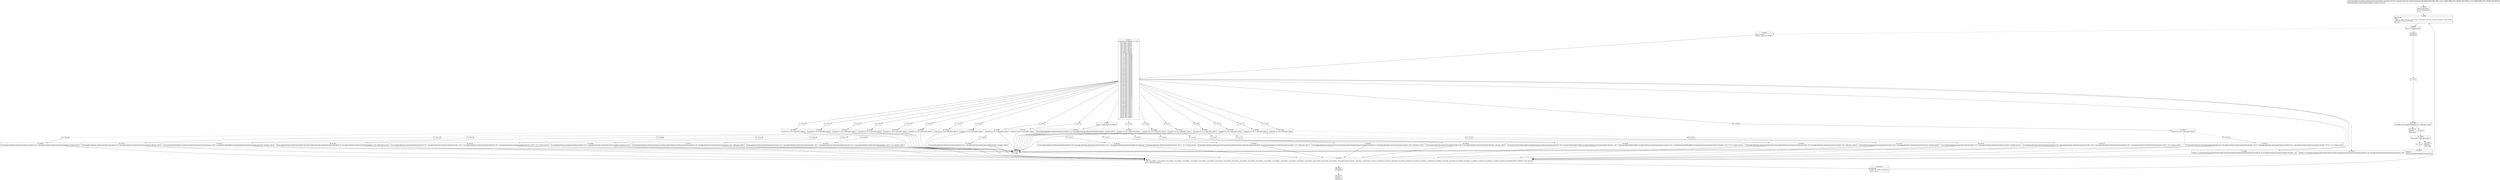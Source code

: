 digraph "CFG forcom.google.android.gms.internal.measurement.zzgm.equals(Ljava\/lang\/Object;Ljava\/lang\/Object;)Z" {
Node_0 [shape=record,label="{0\:\ 0x0000|MTH_ENTER_BLOCK\l|int r0 = r9.zzakj.length\lr2 = 0\l}"];
Node_1 [shape=record,label="{1\:\ 0x0005|LOOP_START\lPHI: r2 \l  PHI: (r2v1 int) = (r2v0 int), (r2v4 int) binds: [B:0:0x0000, B:86:0x01c5] A[DONT_GENERATE, DONT_INLINE]\lLOOP:0: B:1:0x0005\-\>B:86:0x01c5\l|r3 = true\l}"];
Node_2 [shape=record,label="{2\:\ 0x0006|if (r2 \>= r0) goto L_0x01c9\l}"];
Node_3 [shape=record,label="{3\:\ 0x0008|int r4 = zzca(r2)\llong r6 = (long) (r4 & 1048575)\l}"];
Node_4 [shape=record,label="{4\:\ 0x0017|switch(((r4 & 267386880) \>\>\> 20)) \{\l    case 0: goto L_0x01a7;\l    case 1: goto L_0x018e;\l    case 2: goto L_0x017b;\l    case 3: goto L_0x0168;\l    case 4: goto L_0x0157;\l    case 5: goto L_0x0144;\l    case 6: goto L_0x0132;\l    case 7: goto L_0x0120;\l    case 8: goto L_0x010a;\l    case 9: goto L_0x00f4;\l    case 10: goto L_0x00de;\l    case 11: goto L_0x00cc;\l    case 12: goto L_0x00ba;\l    case 13: goto L_0x00a8;\l    case 14: goto L_0x0094;\l    case 15: goto L_0x0082;\l    case 16: goto L_0x006e;\l    case 17: goto L_0x0058;\l    case 18: goto L_0x004a;\l    case 19: goto L_0x004a;\l    case 20: goto L_0x004a;\l    case 21: goto L_0x004a;\l    case 22: goto L_0x004a;\l    case 23: goto L_0x004a;\l    case 24: goto L_0x004a;\l    case 25: goto L_0x004a;\l    case 26: goto L_0x004a;\l    case 27: goto L_0x004a;\l    case 28: goto L_0x004a;\l    case 29: goto L_0x004a;\l    case 30: goto L_0x004a;\l    case 31: goto L_0x004a;\l    case 32: goto L_0x004a;\l    case 33: goto L_0x004a;\l    case 34: goto L_0x004a;\l    case 35: goto L_0x004a;\l    case 36: goto L_0x004a;\l    case 37: goto L_0x004a;\l    case 38: goto L_0x004a;\l    case 39: goto L_0x004a;\l    case 40: goto L_0x004a;\l    case 41: goto L_0x004a;\l    case 42: goto L_0x004a;\l    case 43: goto L_0x004a;\l    case 44: goto L_0x004a;\l    case 45: goto L_0x004a;\l    case 46: goto L_0x004a;\l    case 47: goto L_0x004a;\l    case 48: goto L_0x004a;\l    case 49: goto L_0x004a;\l    case 50: goto L_0x003c;\l    case 51: goto L_0x001c;\l    case 52: goto L_0x001c;\l    case 53: goto L_0x001c;\l    case 54: goto L_0x001c;\l    case 55: goto L_0x001c;\l    case 56: goto L_0x001c;\l    case 57: goto L_0x001c;\l    case 58: goto L_0x001c;\l    case 59: goto L_0x001c;\l    case 60: goto L_0x001c;\l    case 61: goto L_0x001c;\l    case 62: goto L_0x001c;\l    case 63: goto L_0x001c;\l    case 64: goto L_0x001c;\l    case 65: goto L_0x001c;\l    case 66: goto L_0x001c;\l    case 67: goto L_0x001c;\l    case 68: goto L_0x001c;\l    default: goto L_0x001a;\l\}\l}"];
Node_5 [shape=record,label="{5\:\ 0x001c|long r4 = (long) (zzcb(r2) & 1048575)\l}"];
Node_6 [shape=record,label="{6\:\ 0x002a|if (com.google.android.gms.internal.measurement.zzhv.zzk(r10, r4) != com.google.android.gms.internal.measurement.zzhv.zzk(r11, r4)) goto L_0x01c1\l}"];
Node_7 [shape=record,label="{7\:\ 0x002c}"];
Node_8 [shape=record,label="{8\:\ 0x0038|if (com.google.android.gms.internal.measurement.zzgz.zzd(com.google.android.gms.internal.measurement.zzhv.zzp(r10, r6), com.google.android.gms.internal.measurement.zzhv.zzp(r11, r6)) != false) goto L_0x01c2\l}"];
Node_9 [shape=record,label="{9\:\ 0x003c|boolean r3 = com.google.android.gms.internal.measurement.zzgz.zzd(com.google.android.gms.internal.measurement.zzhv.zzp(r10, r6), com.google.android.gms.internal.measurement.zzhv.zzp(r11, r6))\l}"];
Node_10 [shape=record,label="{10\:\ 0x004a|boolean r3 = com.google.android.gms.internal.measurement.zzgz.zzd(com.google.android.gms.internal.measurement.zzhv.zzp(r10, r6), com.google.android.gms.internal.measurement.zzhv.zzp(r11, r6))\l}"];
Node_11 [shape=record,label="{11\:\ 0x0058}"];
Node_12 [shape=record,label="{12\:\ 0x005c|if (zzc(r10, r11, r2) == false) goto L_0x01c1\l}"];
Node_13 [shape=record,label="{13\:\ 0x005e}"];
Node_14 [shape=record,label="{14\:\ 0x006a|if (com.google.android.gms.internal.measurement.zzgz.zzd(com.google.android.gms.internal.measurement.zzhv.zzp(r10, r6), com.google.android.gms.internal.measurement.zzhv.zzp(r11, r6)) != false) goto L_0x01c2\l}"];
Node_15 [shape=record,label="{15\:\ 0x006e}"];
Node_16 [shape=record,label="{16\:\ 0x0072|if (zzc(r10, r11, r2) == false) goto L_0x01c1\l}"];
Node_17 [shape=record,label="{17\:\ 0x0074}"];
Node_18 [shape=record,label="{18\:\ 0x007e|if ((com.google.android.gms.internal.measurement.zzhv.zzl(r10, r6) \> com.google.android.gms.internal.measurement.zzhv.zzl(r11, r6) ? 1 : (com.google.android.gms.internal.measurement.zzhv.zzl(r10, r6) == com.google.android.gms.internal.measurement.zzhv.zzl(r11, r6) ? 0 : \-1)) == 0) goto L_0x01c2\l}"];
Node_19 [shape=record,label="{19\:\ 0x0082}"];
Node_20 [shape=record,label="{20\:\ 0x0086|if (zzc(r10, r11, r2) == false) goto L_0x01c1\l}"];
Node_21 [shape=record,label="{21\:\ 0x0088}"];
Node_22 [shape=record,label="{22\:\ 0x0090|if (com.google.android.gms.internal.measurement.zzhv.zzk(r10, r6) == com.google.android.gms.internal.measurement.zzhv.zzk(r11, r6)) goto L_0x01c2\l}"];
Node_23 [shape=record,label="{23\:\ 0x0094}"];
Node_24 [shape=record,label="{24\:\ 0x0098|if (zzc(r10, r11, r2) == false) goto L_0x01c1\l}"];
Node_25 [shape=record,label="{25\:\ 0x009a}"];
Node_26 [shape=record,label="{26\:\ 0x00a4|if ((com.google.android.gms.internal.measurement.zzhv.zzl(r10, r6) \> com.google.android.gms.internal.measurement.zzhv.zzl(r11, r6) ? 1 : (com.google.android.gms.internal.measurement.zzhv.zzl(r10, r6) == com.google.android.gms.internal.measurement.zzhv.zzl(r11, r6) ? 0 : \-1)) == 0) goto L_0x01c2\l}"];
Node_27 [shape=record,label="{27\:\ 0x00a8}"];
Node_28 [shape=record,label="{28\:\ 0x00ac|if (zzc(r10, r11, r2) == false) goto L_0x01c1\l}"];
Node_29 [shape=record,label="{29\:\ 0x00ae}"];
Node_30 [shape=record,label="{30\:\ 0x00b6|if (com.google.android.gms.internal.measurement.zzhv.zzk(r10, r6) == com.google.android.gms.internal.measurement.zzhv.zzk(r11, r6)) goto L_0x01c2\l}"];
Node_31 [shape=record,label="{31\:\ 0x00ba}"];
Node_32 [shape=record,label="{32\:\ 0x00be|if (zzc(r10, r11, r2) == false) goto L_0x01c1\l}"];
Node_33 [shape=record,label="{33\:\ 0x00c0}"];
Node_34 [shape=record,label="{34\:\ 0x00c8|if (com.google.android.gms.internal.measurement.zzhv.zzk(r10, r6) == com.google.android.gms.internal.measurement.zzhv.zzk(r11, r6)) goto L_0x01c2\l}"];
Node_35 [shape=record,label="{35\:\ 0x00cc}"];
Node_36 [shape=record,label="{36\:\ 0x00d0|if (zzc(r10, r11, r2) == false) goto L_0x01c1\l}"];
Node_37 [shape=record,label="{37\:\ 0x00d2}"];
Node_38 [shape=record,label="{38\:\ 0x00da|if (com.google.android.gms.internal.measurement.zzhv.zzk(r10, r6) == com.google.android.gms.internal.measurement.zzhv.zzk(r11, r6)) goto L_0x01c2\l}"];
Node_39 [shape=record,label="{39\:\ 0x00de}"];
Node_40 [shape=record,label="{40\:\ 0x00e2|if (zzc(r10, r11, r2) == false) goto L_0x01c1\l}"];
Node_41 [shape=record,label="{41\:\ 0x00e4}"];
Node_42 [shape=record,label="{42\:\ 0x00f0|if (com.google.android.gms.internal.measurement.zzgz.zzd(com.google.android.gms.internal.measurement.zzhv.zzp(r10, r6), com.google.android.gms.internal.measurement.zzhv.zzp(r11, r6)) != false) goto L_0x01c2\l}"];
Node_43 [shape=record,label="{43\:\ 0x00f4}"];
Node_44 [shape=record,label="{44\:\ 0x00f8|if (zzc(r10, r11, r2) == false) goto L_0x01c1\l}"];
Node_45 [shape=record,label="{45\:\ 0x00fa}"];
Node_46 [shape=record,label="{46\:\ 0x0106|if (com.google.android.gms.internal.measurement.zzgz.zzd(com.google.android.gms.internal.measurement.zzhv.zzp(r10, r6), com.google.android.gms.internal.measurement.zzhv.zzp(r11, r6)) != false) goto L_0x01c2\l}"];
Node_47 [shape=record,label="{47\:\ 0x010a}"];
Node_48 [shape=record,label="{48\:\ 0x010e|if (zzc(r10, r11, r2) == false) goto L_0x01c1\l}"];
Node_49 [shape=record,label="{49\:\ 0x0110}"];
Node_50 [shape=record,label="{50\:\ 0x011c|if (com.google.android.gms.internal.measurement.zzgz.zzd(com.google.android.gms.internal.measurement.zzhv.zzp(r10, r6), com.google.android.gms.internal.measurement.zzhv.zzp(r11, r6)) != false) goto L_0x01c2\l}"];
Node_51 [shape=record,label="{51\:\ 0x0120}"];
Node_52 [shape=record,label="{52\:\ 0x0124|if (zzc(r10, r11, r2) == false) goto L_0x01c1\l}"];
Node_53 [shape=record,label="{53\:\ 0x0126}"];
Node_54 [shape=record,label="{54\:\ 0x012e|if (com.google.android.gms.internal.measurement.zzhv.zzm(r10, r6) == com.google.android.gms.internal.measurement.zzhv.zzm(r11, r6)) goto L_0x01c2\l}"];
Node_55 [shape=record,label="{55\:\ 0x0132}"];
Node_56 [shape=record,label="{56\:\ 0x0136|if (zzc(r10, r11, r2) == false) goto L_0x01c1\l}"];
Node_57 [shape=record,label="{57\:\ 0x0138}"];
Node_58 [shape=record,label="{58\:\ 0x0140|if (com.google.android.gms.internal.measurement.zzhv.zzk(r10, r6) == com.google.android.gms.internal.measurement.zzhv.zzk(r11, r6)) goto L_0x01c2\l}"];
Node_59 [shape=record,label="{59\:\ 0x0144}"];
Node_60 [shape=record,label="{60\:\ 0x0148|if (zzc(r10, r11, r2) == false) goto L_0x01c1\l}"];
Node_61 [shape=record,label="{61\:\ 0x014a}"];
Node_62 [shape=record,label="{62\:\ 0x0154|if ((com.google.android.gms.internal.measurement.zzhv.zzl(r10, r6) \> com.google.android.gms.internal.measurement.zzhv.zzl(r11, r6) ? 1 : (com.google.android.gms.internal.measurement.zzhv.zzl(r10, r6) == com.google.android.gms.internal.measurement.zzhv.zzl(r11, r6) ? 0 : \-1)) == 0) goto L_0x01c2\l}"];
Node_63 [shape=record,label="{63\:\ 0x0157}"];
Node_64 [shape=record,label="{64\:\ 0x015b|if (zzc(r10, r11, r2) == false) goto L_0x01c1\l}"];
Node_65 [shape=record,label="{65\:\ 0x015d}"];
Node_66 [shape=record,label="{66\:\ 0x0165|if (com.google.android.gms.internal.measurement.zzhv.zzk(r10, r6) == com.google.android.gms.internal.measurement.zzhv.zzk(r11, r6)) goto L_0x01c2\l}"];
Node_67 [shape=record,label="{67\:\ 0x0168}"];
Node_68 [shape=record,label="{68\:\ 0x016c|if (zzc(r10, r11, r2) == false) goto L_0x01c1\l}"];
Node_69 [shape=record,label="{69\:\ 0x016e}"];
Node_70 [shape=record,label="{70\:\ 0x0178|if ((com.google.android.gms.internal.measurement.zzhv.zzl(r10, r6) \> com.google.android.gms.internal.measurement.zzhv.zzl(r11, r6) ? 1 : (com.google.android.gms.internal.measurement.zzhv.zzl(r10, r6) == com.google.android.gms.internal.measurement.zzhv.zzl(r11, r6) ? 0 : \-1)) == 0) goto L_0x01c2\l}"];
Node_71 [shape=record,label="{71\:\ 0x017b}"];
Node_72 [shape=record,label="{72\:\ 0x017f|if (zzc(r10, r11, r2) == false) goto L_0x01c1\l}"];
Node_73 [shape=record,label="{73\:\ 0x0181}"];
Node_74 [shape=record,label="{74\:\ 0x018b|if ((com.google.android.gms.internal.measurement.zzhv.zzl(r10, r6) \> com.google.android.gms.internal.measurement.zzhv.zzl(r11, r6) ? 1 : (com.google.android.gms.internal.measurement.zzhv.zzl(r10, r6) == com.google.android.gms.internal.measurement.zzhv.zzl(r11, r6) ? 0 : \-1)) == 0) goto L_0x01c2\l}"];
Node_75 [shape=record,label="{75\:\ 0x018e}"];
Node_76 [shape=record,label="{76\:\ 0x0192|if (zzc(r10, r11, r2) == false) goto L_0x01c1\l}"];
Node_77 [shape=record,label="{77\:\ 0x0194}"];
Node_78 [shape=record,label="{78\:\ 0x01a4|if (java.lang.Float.floatToIntBits(com.google.android.gms.internal.measurement.zzhv.zzn(r10, r6)) == java.lang.Float.floatToIntBits(com.google.android.gms.internal.measurement.zzhv.zzn(r11, r6))) goto L_0x01c2\l}"];
Node_79 [shape=record,label="{79\:\ 0x01a7}"];
Node_80 [shape=record,label="{80\:\ 0x01ab|if (zzc(r10, r11, r2) == false) goto L_0x01c1\l}"];
Node_81 [shape=record,label="{81\:\ 0x01ad}"];
Node_82 [shape=record,label="{82\:\ 0x01bf|if ((java.lang.Double.doubleToLongBits(com.google.android.gms.internal.measurement.zzhv.zzo(r10, r6)) \> java.lang.Double.doubleToLongBits(com.google.android.gms.internal.measurement.zzhv.zzo(r11, r6)) ? 1 : (java.lang.Double.doubleToLongBits(com.google.android.gms.internal.measurement.zzhv.zzo(r10, r6)) == java.lang.Double.doubleToLongBits(com.google.android.gms.internal.measurement.zzhv.zzo(r11, r6)) ? 0 : \-1)) == 0) goto L_0x01c2\l}"];
Node_83 [shape=record,label="{83\:\ 0x01c1|r3 = false\l}"];
Node_84 [shape=record,label="{84\:\ 0x01c2|PHI: r3 \l  PHI: (r3v1 boolean) = (r3v0 boolean), (r3v2 boolean), (r3v0 boolean), (r3v0 boolean), (r3v0 boolean), (r3v0 boolean), (r3v0 boolean), (r3v0 boolean), (r3v0 boolean), (r3v0 boolean), (r3v0 boolean), (r3v0 boolean), (r3v0 boolean), (r3v0 boolean), (r3v0 boolean), (r3v0 boolean), (r3v0 boolean), (r3v0 boolean), (r3v0 boolean), (r3v0 boolean), (r3v4 boolean), (r3v6 boolean), (r3v0 boolean) binds: [B:4:0x0017, B:83:0x01c1, B:82:0x01bf, B:78:0x01a4, B:74:0x018b, B:70:0x0178, B:66:0x0165, B:62:0x0154, B:58:0x0140, B:54:0x012e, B:50:0x011c, B:46:0x0106, B:42:0x00f0, B:38:0x00da, B:34:0x00c8, B:30:0x00b6, B:26:0x00a4, B:22:0x0090, B:18:0x007e, B:14:0x006a, B:10:0x004a, B:9:0x003c, B:8:0x0038] A[DONT_GENERATE, DONT_INLINE]\l|if (r3 != false) goto L_0x01c5\l}"];
Node_85 [shape=record,label="{85\:\ 0x01c4|RETURN\l|return false\l}"];
Node_86 [shape=record,label="{86\:\ 0x01c5|LOOP_END\lLOOP:0: B:1:0x0005\-\>B:86:0x01c5\l|int r2 = r2 + 3\l}"];
Node_87 [shape=record,label="{87\:\ 0x01c9}"];
Node_88 [shape=record,label="{88\:\ 0x01d9|if (r9.zzakx.zzx(r10).equals(r9.zzakx.zzx(r11)) != false) goto L_0x01dc\l}"];
Node_89 [shape=record,label="{89\:\ 0x01db|RETURN\l|return false\l}"];
Node_90 [shape=record,label="{90\:\ 0x01dc}"];
Node_91 [shape=record,label="{91\:\ 0x01de|if (r9.zzako == false) goto L_0x01f1\l}"];
Node_92 [shape=record,label="{92\:\ 0x01e0}"];
Node_93 [shape=record,label="{93\:\ 0x01f0|RETURN\l|return r9.zzaky.zzh(r10).equals(r9.zzaky.zzh(r11))\l}"];
Node_94 [shape=record,label="{94\:\ 0x01f1|RETURN\l|return true\l}"];
Node_95 [shape=record,label="{95\:\ 0x01c9|SYNTHETIC\l}"];
Node_96 [shape=record,label="{96\:\ 0x01c4|SYNTHETIC\l}"];
MethodNode[shape=record,label="{public final boolean com.google.android.gms.internal.measurement.zzgm.equals((r9v0 'this' com.google.android.gms.internal.measurement.zzgm A[IMMUTABLE_TYPE, THIS]), (r10v0 T A[IMMUTABLE_TYPE, METHOD_ARGUMENT]), (r11v0 T A[IMMUTABLE_TYPE, METHOD_ARGUMENT]))  | Annotation[SYSTEM, dalvik.annotation.Signature, \{value=[(TT;TT;)Z]\}]\l}"];
MethodNode -> Node_0;
Node_0 -> Node_1;
Node_1 -> Node_2;
Node_2 -> Node_3[style=dashed];
Node_2 -> Node_95;
Node_3 -> Node_4;
Node_4 -> Node_5;
Node_4 -> Node_9;
Node_4 -> Node_10;
Node_4 -> Node_11;
Node_4 -> Node_15;
Node_4 -> Node_19;
Node_4 -> Node_23;
Node_4 -> Node_27;
Node_4 -> Node_31;
Node_4 -> Node_35;
Node_4 -> Node_39;
Node_4 -> Node_43;
Node_4 -> Node_47;
Node_4 -> Node_51;
Node_4 -> Node_55;
Node_4 -> Node_59;
Node_4 -> Node_63;
Node_4 -> Node_67;
Node_4 -> Node_71;
Node_4 -> Node_75;
Node_4 -> Node_79;
Node_4 -> Node_84;
Node_5 -> Node_6;
Node_6 -> Node_7[style=dashed];
Node_6 -> Node_83;
Node_7 -> Node_8;
Node_8 -> Node_84;
Node_8 -> Node_83[style=dashed];
Node_9 -> Node_84;
Node_10 -> Node_84;
Node_11 -> Node_12;
Node_12 -> Node_13[style=dashed];
Node_12 -> Node_83;
Node_13 -> Node_14;
Node_14 -> Node_84;
Node_14 -> Node_83[style=dashed];
Node_15 -> Node_16;
Node_16 -> Node_17[style=dashed];
Node_16 -> Node_83;
Node_17 -> Node_18;
Node_18 -> Node_84;
Node_18 -> Node_83[style=dashed];
Node_19 -> Node_20;
Node_20 -> Node_21[style=dashed];
Node_20 -> Node_83;
Node_21 -> Node_22;
Node_22 -> Node_84;
Node_22 -> Node_83[style=dashed];
Node_23 -> Node_24;
Node_24 -> Node_25[style=dashed];
Node_24 -> Node_83;
Node_25 -> Node_26;
Node_26 -> Node_84;
Node_26 -> Node_83[style=dashed];
Node_27 -> Node_28;
Node_28 -> Node_29[style=dashed];
Node_28 -> Node_83;
Node_29 -> Node_30;
Node_30 -> Node_84;
Node_30 -> Node_83[style=dashed];
Node_31 -> Node_32;
Node_32 -> Node_33[style=dashed];
Node_32 -> Node_83;
Node_33 -> Node_34;
Node_34 -> Node_84;
Node_34 -> Node_83[style=dashed];
Node_35 -> Node_36;
Node_36 -> Node_37[style=dashed];
Node_36 -> Node_83;
Node_37 -> Node_38;
Node_38 -> Node_84;
Node_38 -> Node_83[style=dashed];
Node_39 -> Node_40;
Node_40 -> Node_41[style=dashed];
Node_40 -> Node_83;
Node_41 -> Node_42;
Node_42 -> Node_84;
Node_42 -> Node_83[style=dashed];
Node_43 -> Node_44;
Node_44 -> Node_45[style=dashed];
Node_44 -> Node_83;
Node_45 -> Node_46;
Node_46 -> Node_84;
Node_46 -> Node_83[style=dashed];
Node_47 -> Node_48;
Node_48 -> Node_49[style=dashed];
Node_48 -> Node_83;
Node_49 -> Node_50;
Node_50 -> Node_84;
Node_50 -> Node_83[style=dashed];
Node_51 -> Node_52;
Node_52 -> Node_53[style=dashed];
Node_52 -> Node_83;
Node_53 -> Node_54;
Node_54 -> Node_84;
Node_54 -> Node_83[style=dashed];
Node_55 -> Node_56;
Node_56 -> Node_57[style=dashed];
Node_56 -> Node_83;
Node_57 -> Node_58;
Node_58 -> Node_84;
Node_58 -> Node_83[style=dashed];
Node_59 -> Node_60;
Node_60 -> Node_61[style=dashed];
Node_60 -> Node_83;
Node_61 -> Node_62;
Node_62 -> Node_84;
Node_62 -> Node_83[style=dashed];
Node_63 -> Node_64;
Node_64 -> Node_65[style=dashed];
Node_64 -> Node_83;
Node_65 -> Node_66;
Node_66 -> Node_84;
Node_66 -> Node_83[style=dashed];
Node_67 -> Node_68;
Node_68 -> Node_69[style=dashed];
Node_68 -> Node_83;
Node_69 -> Node_70;
Node_70 -> Node_84;
Node_70 -> Node_83[style=dashed];
Node_71 -> Node_72;
Node_72 -> Node_73[style=dashed];
Node_72 -> Node_83;
Node_73 -> Node_74;
Node_74 -> Node_84;
Node_74 -> Node_83[style=dashed];
Node_75 -> Node_76;
Node_76 -> Node_77[style=dashed];
Node_76 -> Node_83;
Node_77 -> Node_78;
Node_78 -> Node_84;
Node_78 -> Node_83[style=dashed];
Node_79 -> Node_80;
Node_80 -> Node_81[style=dashed];
Node_80 -> Node_83;
Node_81 -> Node_82;
Node_82 -> Node_83[style=dashed];
Node_82 -> Node_84;
Node_83 -> Node_84;
Node_84 -> Node_86;
Node_84 -> Node_96[style=dashed];
Node_86 -> Node_1;
Node_87 -> Node_88;
Node_88 -> Node_89[style=dashed];
Node_88 -> Node_90;
Node_90 -> Node_91;
Node_91 -> Node_92[style=dashed];
Node_91 -> Node_94;
Node_92 -> Node_93;
Node_95 -> Node_87;
Node_96 -> Node_85;
}

